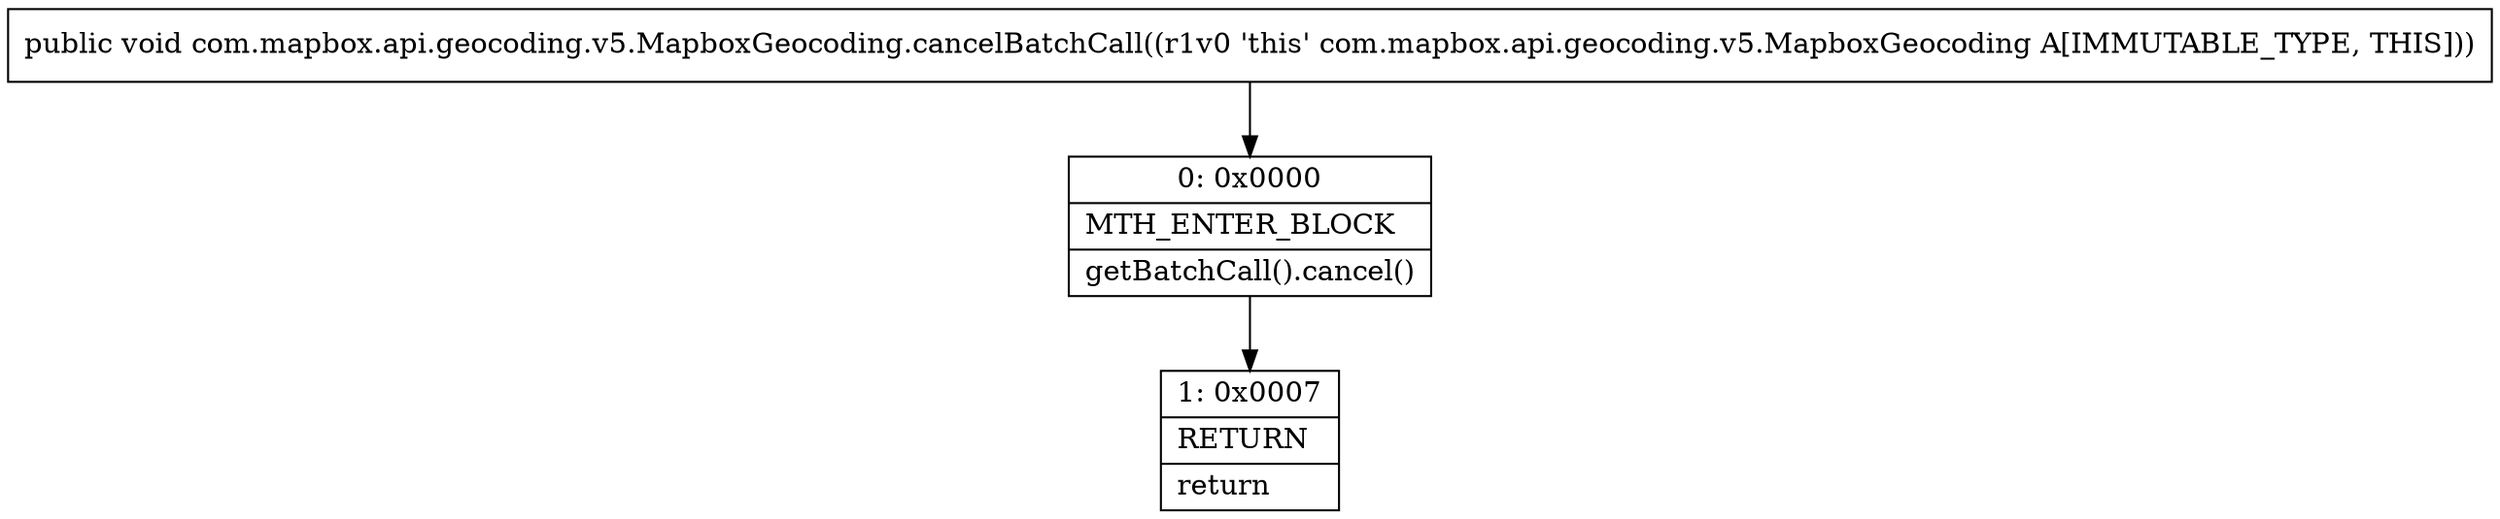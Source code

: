 digraph "CFG forcom.mapbox.api.geocoding.v5.MapboxGeocoding.cancelBatchCall()V" {
Node_0 [shape=record,label="{0\:\ 0x0000|MTH_ENTER_BLOCK\l|getBatchCall().cancel()\l}"];
Node_1 [shape=record,label="{1\:\ 0x0007|RETURN\l|return\l}"];
MethodNode[shape=record,label="{public void com.mapbox.api.geocoding.v5.MapboxGeocoding.cancelBatchCall((r1v0 'this' com.mapbox.api.geocoding.v5.MapboxGeocoding A[IMMUTABLE_TYPE, THIS])) }"];
MethodNode -> Node_0;
Node_0 -> Node_1;
}

